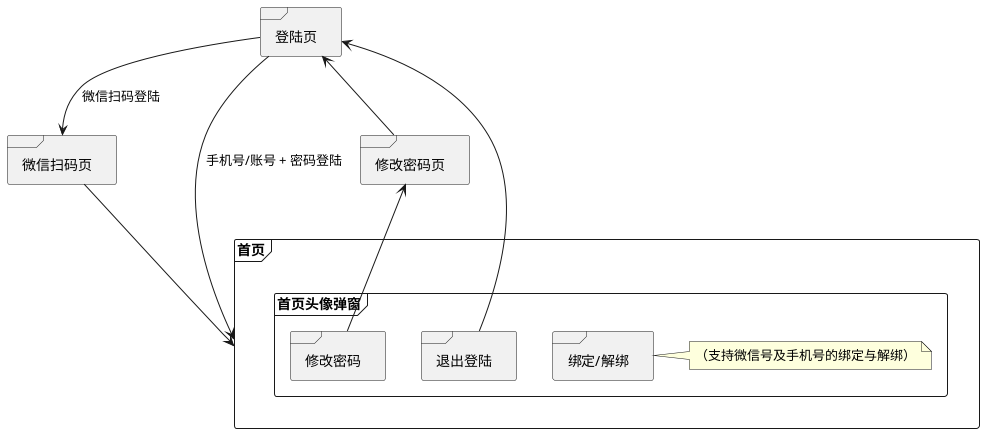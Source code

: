 @startuml
frame 登陆页
frame 微信扫码页
frame 首页 {
    frame 首页头像弹窗 {
        frame "绑定/解绑" 
        note right {
            （支持微信号及手机号的绑定与解绑）
        }
        frame "修改密码"
        frame "退出登陆"
    }
}
 
frame 修改密码页
登陆页 -right-> 首页:手机号/账号 + 密码登陆
登陆页 -down-> 微信扫码页:微信扫码登陆
 
微信扫码页 --> 首页
修改密码 -up-> 修改密码页
修改密码页 -up-> 登陆页
退出登陆 -up-> 登陆页
 
@enduml